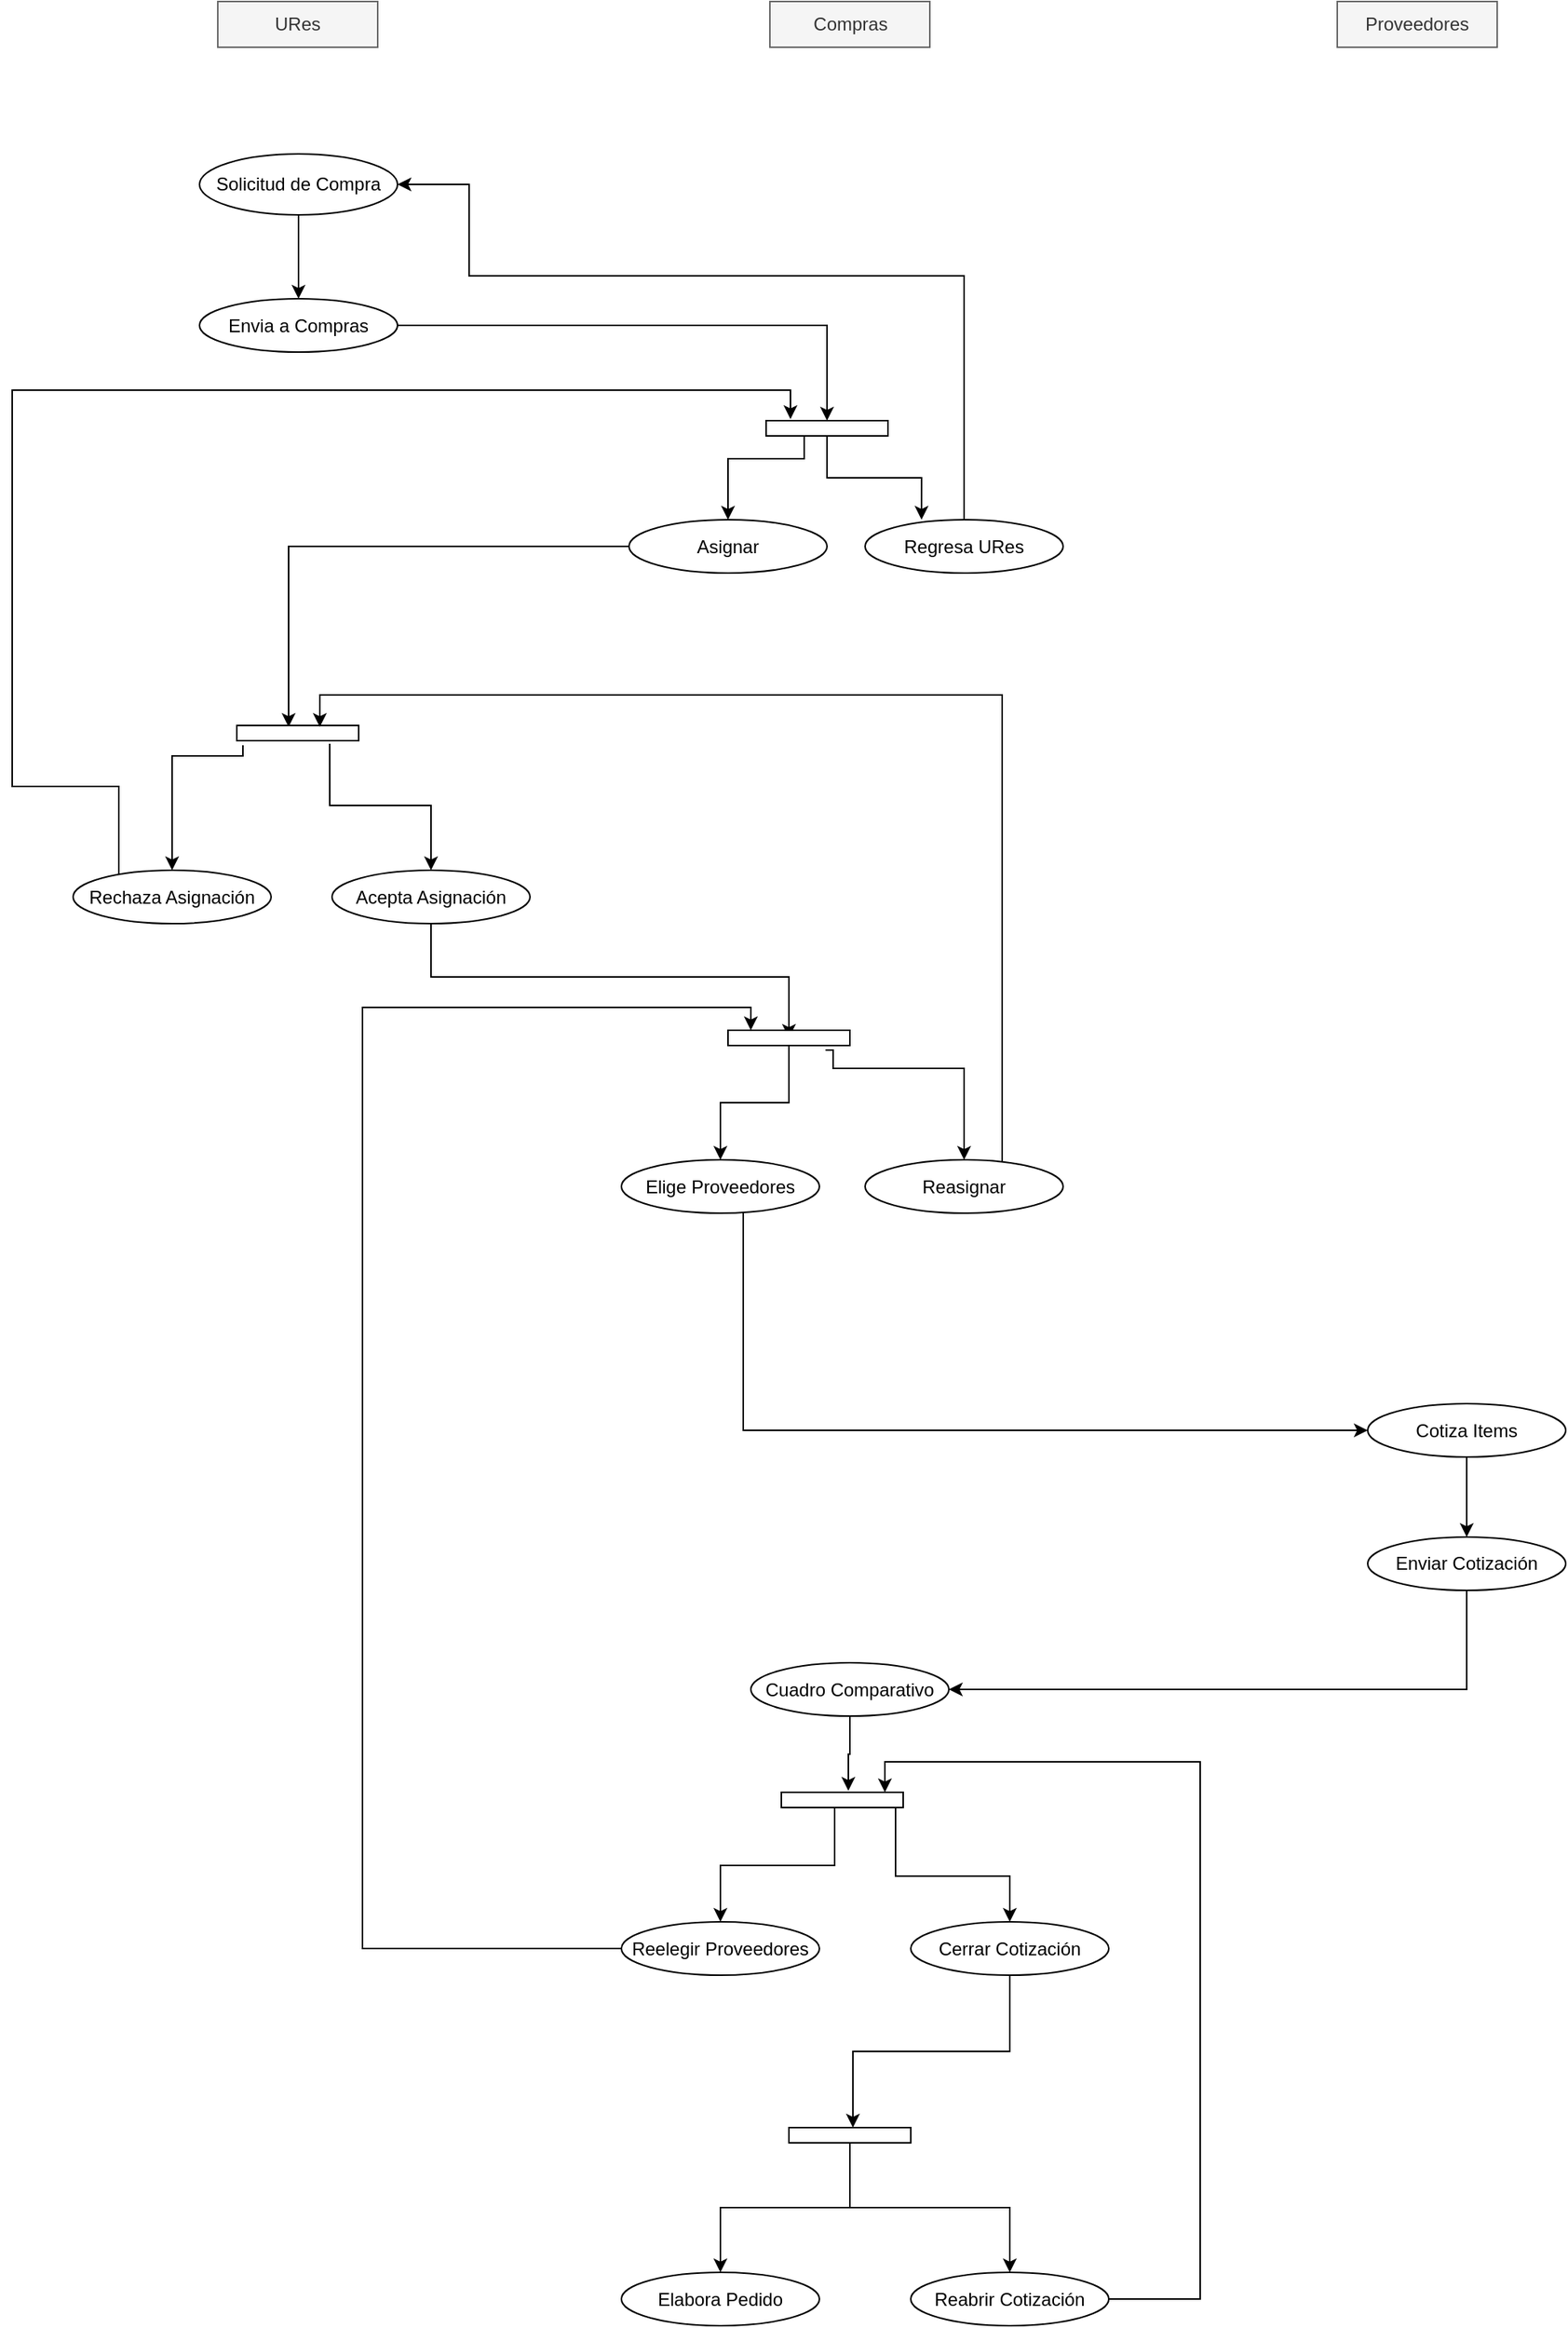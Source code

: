 <mxfile version="11.0.0" type="github"><diagram id="_S6pH7OQ6p_T5akiBH3L" name="Page-1"><mxGraphModel dx="1346" dy="616" grid="1" gridSize="10" guides="1" tooltips="1" connect="1" arrows="1" fold="1" page="0" pageScale="1" pageWidth="827" pageHeight="1169" background="none" math="0" shadow="0"><root><mxCell id="0"/><mxCell id="1" parent="0"/><mxCell id="mSJX2_BKe7hOK7B647Np-3" style="edgeStyle=orthogonalEdgeStyle;rounded=0;orthogonalLoop=1;jettySize=auto;html=1;" parent="1" source="1vLEVkyflFCgF7UIFMLY-1" target="mSJX2_BKe7hOK7B647Np-2" edge="1"><mxGeometry relative="1" as="geometry"/></mxCell><object label="Solicitud de Compra" Cuso="SOLCOMP.x" TDoc="30" Tabla="TREQCOMP" DContab="" xDContab="CNTA     TMOV    URes   Etiqx   Unids   UMed&#10;82200       0            x           x         x           x" Reglas="1. Debe estar en los primeros 10 dias del mes, (excepto registros TRSOLCUSU)" Ruta="Solicitud de Compra" id="1vLEVkyflFCgF7UIFMLY-1"><mxCell style="ellipse;whiteSpace=wrap;html=1;" parent="1" vertex="1"><mxGeometry x="33" y="110" width="130" height="40" as="geometry"/></mxCell></object><object label="URes" Rol="9100" id="jJlMNdfdE9VUrVzo2Z3c-5"><mxCell style="rounded=0;whiteSpace=wrap;html=1;fillColor=#f5f5f5;strokeColor=#666666;fontColor=#333333;" parent="1" vertex="1"><mxGeometry x="45" y="10" width="105" height="30" as="geometry"/></mxCell></object><mxCell id="6E4U1qlqD5wn5JsQJvs1-23" style="edgeStyle=orthogonalEdgeStyle;rounded=0;orthogonalLoop=1;jettySize=auto;html=1;" parent="1" source="mSJX2_BKe7hOK7B647Np-2" target="6E4U1qlqD5wn5JsQJvs1-1" edge="1"><mxGeometry relative="1" as="geometry"><mxPoint x="440" y="250" as="targetPoint"/></mxGeometry></mxCell><object label="Envia a Compras" Cuso="SOLCOMP.avFase" Ruta="Solicitud de Compra - Detalle - Enviar a Compras" Fase="0" id="mSJX2_BKe7hOK7B647Np-2"><mxCell style="ellipse;whiteSpace=wrap;html=1;" parent="1" vertex="1"><mxGeometry x="33" y="205" width="130" height="35" as="geometry"/></mxCell></object><mxCell id="6E4U1qlqD5wn5JsQJvs1-25" style="edgeStyle=orthogonalEdgeStyle;rounded=0;orthogonalLoop=1;jettySize=auto;html=1;entryX=0.285;entryY=0;entryDx=0;entryDy=0;entryPerimeter=0;" parent="1" source="6E4U1qlqD5wn5JsQJvs1-1" target="6E4U1qlqD5wn5JsQJvs1-6" edge="1"><mxGeometry relative="1" as="geometry"><mxPoint x="510" y="360" as="targetPoint"/></mxGeometry></mxCell><mxCell id="6E4U1qlqD5wn5JsQJvs1-26" style="edgeStyle=orthogonalEdgeStyle;rounded=0;orthogonalLoop=1;jettySize=auto;html=1;" parent="1" source="6E4U1qlqD5wn5JsQJvs1-1" target="6E4U1qlqD5wn5JsQJvs1-5" edge="1"><mxGeometry relative="1" as="geometry"><Array as="points"><mxPoint x="430" y="310"/><mxPoint x="380" y="310"/></Array></mxGeometry></mxCell><mxCell id="6E4U1qlqD5wn5JsQJvs1-1" value="" style="html=1;points=[];perimeter=orthogonalPerimeter;rotation=90;" parent="1" vertex="1"><mxGeometry x="440" y="250" width="10" height="80" as="geometry"/></mxCell><mxCell id="6E4U1qlqD5wn5JsQJvs1-28" style="edgeStyle=orthogonalEdgeStyle;rounded=0;orthogonalLoop=1;jettySize=auto;html=1;entryX=0.1;entryY=0.575;entryDx=0;entryDy=0;entryPerimeter=0;" parent="1" source="6E4U1qlqD5wn5JsQJvs1-5" target="6E4U1qlqD5wn5JsQJvs1-13" edge="1"><mxGeometry relative="1" as="geometry"/></mxCell><object label="Asignar" Cuso="SOLCOMP.asigna" Ruta="Solicitud de Compra - Detalle - Asignar" Fase="1" id="6E4U1qlqD5wn5JsQJvs1-5"><mxCell style="ellipse;whiteSpace=wrap;html=1;" parent="1" vertex="1"><mxGeometry x="315" y="350" width="130" height="35" as="geometry"/></mxCell></object><mxCell id="6E4U1qlqD5wn5JsQJvs1-24" style="edgeStyle=orthogonalEdgeStyle;rounded=0;orthogonalLoop=1;jettySize=auto;html=1;entryX=1;entryY=0.5;entryDx=0;entryDy=0;" parent="1" source="6E4U1qlqD5wn5JsQJvs1-6" target="1vLEVkyflFCgF7UIFMLY-1" edge="1"><mxGeometry relative="1" as="geometry"><mxPoint x="480" y="130" as="targetPoint"/><Array as="points"><mxPoint x="535" y="190"/><mxPoint x="210" y="190"/><mxPoint x="210" y="130"/></Array></mxGeometry></mxCell><object label="Regresa URes" Cuso="SOLCOMP.regURes" Ruta="Compras 2018 - Detalle - Regresar a URes" id="6E4U1qlqD5wn5JsQJvs1-6"><mxCell style="ellipse;whiteSpace=wrap;html=1;" parent="1" vertex="1"><mxGeometry x="470" y="350" width="130" height="35" as="geometry"/></mxCell></object><object label="Compras" Rol="100" id="6E4U1qlqD5wn5JsQJvs1-7"><mxCell style="rounded=0;whiteSpace=wrap;html=1;fillColor=#f5f5f5;strokeColor=#666666;fontColor=#333333;" parent="1" vertex="1"><mxGeometry x="407.5" y="10" width="105" height="30" as="geometry"/></mxCell></object><mxCell id="6E4U1qlqD5wn5JsQJvs1-29" style="edgeStyle=orthogonalEdgeStyle;rounded=0;orthogonalLoop=1;jettySize=auto;html=1;entryX=0.5;entryY=0;entryDx=0;entryDy=0;exitX=1.3;exitY=0.95;exitDx=0;exitDy=0;exitPerimeter=0;" parent="1" source="6E4U1qlqD5wn5JsQJvs1-13" target="6E4U1qlqD5wn5JsQJvs1-16" edge="1"><mxGeometry relative="1" as="geometry"><Array as="points"><mxPoint x="62" y="505"/><mxPoint x="15" y="505"/></Array></mxGeometry></mxCell><mxCell id="6E4U1qlqD5wn5JsQJvs1-30" style="edgeStyle=orthogonalEdgeStyle;rounded=0;orthogonalLoop=1;jettySize=auto;html=1;exitX=1.2;exitY=0.238;exitDx=0;exitDy=0;exitPerimeter=0;" parent="1" source="6E4U1qlqD5wn5JsQJvs1-13" target="6E4U1qlqD5wn5JsQJvs1-15" edge="1"><mxGeometry relative="1" as="geometry"/></mxCell><mxCell id="6E4U1qlqD5wn5JsQJvs1-13" value="" style="html=1;points=[];perimeter=orthogonalPerimeter;rotation=90;" parent="1" vertex="1"><mxGeometry x="92.5" y="450" width="10" height="80" as="geometry"/></mxCell><mxCell id="6E4U1qlqD5wn5JsQJvs1-32" style="edgeStyle=orthogonalEdgeStyle;rounded=0;orthogonalLoop=1;jettySize=auto;html=1;entryX=0.5;entryY=0.5;entryDx=0;entryDy=0;entryPerimeter=0;exitX=0.5;exitY=1;exitDx=0;exitDy=0;" parent="1" source="6E4U1qlqD5wn5JsQJvs1-15" target="6E4U1qlqD5wn5JsQJvs1-22" edge="1"><mxGeometry relative="1" as="geometry"/></mxCell><object label="Acepta Asignación" Cuso="SOLCOMP.asigna" Ruta="Solicitud de Compra - Detalle - Asignar" Fase="1" id="6E4U1qlqD5wn5JsQJvs1-15"><mxCell style="ellipse;whiteSpace=wrap;html=1;" parent="1" vertex="1"><mxGeometry x="120" y="580" width="130" height="35" as="geometry"/></mxCell></object><mxCell id="6E4U1qlqD5wn5JsQJvs1-31" style="edgeStyle=orthogonalEdgeStyle;rounded=0;orthogonalLoop=1;jettySize=auto;html=1;entryX=-0.1;entryY=0.8;entryDx=0;entryDy=0;entryPerimeter=0;" parent="1" source="6E4U1qlqD5wn5JsQJvs1-16" target="6E4U1qlqD5wn5JsQJvs1-1" edge="1"><mxGeometry relative="1" as="geometry"><Array as="points"><mxPoint x="-20" y="525"/><mxPoint x="-90" y="525"/><mxPoint x="-90" y="265"/><mxPoint x="421" y="265"/></Array></mxGeometry></mxCell><object label="Rechaza Asignación" Cuso="SOLCOMP.asigna" Ruta="Solicitud de Compra - Detalle - Asignar" Fase="1" id="6E4U1qlqD5wn5JsQJvs1-16"><mxCell style="ellipse;whiteSpace=wrap;html=1;" parent="1" vertex="1"><mxGeometry x="-50" y="580" width="130" height="35" as="geometry"/></mxCell></object><mxCell id="bwXeHrF6FcZ47SnuLpC6-1" style="edgeStyle=orthogonalEdgeStyle;rounded=0;orthogonalLoop=1;jettySize=auto;html=1;entryX=0.5;entryY=0;entryDx=0;entryDy=0;" parent="1" source="6E4U1qlqD5wn5JsQJvs1-22" target="6E4U1qlqD5wn5JsQJvs1-34" edge="1"><mxGeometry relative="1" as="geometry"/></mxCell><mxCell id="bwXeHrF6FcZ47SnuLpC6-2" style="edgeStyle=orthogonalEdgeStyle;rounded=0;orthogonalLoop=1;jettySize=auto;html=1;entryX=0.5;entryY=0;entryDx=0;entryDy=0;exitX=1.3;exitY=0.2;exitDx=0;exitDy=0;exitPerimeter=0;" parent="1" source="6E4U1qlqD5wn5JsQJvs1-22" target="6E4U1qlqD5wn5JsQJvs1-33" edge="1"><mxGeometry relative="1" as="geometry"><Array as="points"><mxPoint x="449" y="710"/><mxPoint x="535" y="710"/></Array></mxGeometry></mxCell><mxCell id="6E4U1qlqD5wn5JsQJvs1-22" value="" style="html=1;points=[];perimeter=orthogonalPerimeter;rotation=90;" parent="1" vertex="1"><mxGeometry x="415" y="650" width="10" height="80" as="geometry"/></mxCell><mxCell id="bwXeHrF6FcZ47SnuLpC6-3" style="edgeStyle=orthogonalEdgeStyle;rounded=0;orthogonalLoop=1;jettySize=auto;html=1;entryX=0.1;entryY=0.319;entryDx=0;entryDy=0;entryPerimeter=0;" parent="1" source="6E4U1qlqD5wn5JsQJvs1-33" target="6E4U1qlqD5wn5JsQJvs1-13" edge="1"><mxGeometry relative="1" as="geometry"><mxPoint x="111" y="480" as="targetPoint"/><Array as="points"><mxPoint x="560" y="465"/><mxPoint x="112" y="465"/></Array></mxGeometry></mxCell><object label="Reasignar" Cuso="SOLCOMP.asigna" Ruta="Solicitud de Compra - Detalle - Asignar" Fase="1" id="6E4U1qlqD5wn5JsQJvs1-33"><mxCell style="ellipse;whiteSpace=wrap;html=1;" parent="1" vertex="1"><mxGeometry x="470" y="770" width="130" height="35" as="geometry"/></mxCell></object><mxCell id="bwXeHrF6FcZ47SnuLpC6-7" style="edgeStyle=orthogonalEdgeStyle;rounded=0;orthogonalLoop=1;jettySize=auto;html=1;entryX=0;entryY=0.5;entryDx=0;entryDy=0;" parent="1" source="6E4U1qlqD5wn5JsQJvs1-34" target="bwXeHrF6FcZ47SnuLpC6-6" edge="1"><mxGeometry relative="1" as="geometry"><Array as="points"><mxPoint x="390" y="948"/></Array></mxGeometry></mxCell><object label="Elige Proveedores" Cuso="SOLCOMP.provs" Ruta="Solicitud de Compra - Detalle - Asignar" Fase="1" id="6E4U1qlqD5wn5JsQJvs1-34"><mxCell style="ellipse;whiteSpace=wrap;html=1;" parent="1" vertex="1"><mxGeometry x="310" y="770" width="130" height="35" as="geometry"/></mxCell></object><object label="Proveedores" Rol="9" id="bwXeHrF6FcZ47SnuLpC6-5"><mxCell style="rounded=0;whiteSpace=wrap;html=1;fillColor=#f5f5f5;strokeColor=#666666;fontColor=#333333;" parent="1" vertex="1"><mxGeometry x="780" y="10" width="105" height="30" as="geometry"/></mxCell></object><mxCell id="bwXeHrF6FcZ47SnuLpC6-9" style="edgeStyle=orthogonalEdgeStyle;rounded=0;orthogonalLoop=1;jettySize=auto;html=1;entryX=0.5;entryY=0;entryDx=0;entryDy=0;" parent="1" source="bwXeHrF6FcZ47SnuLpC6-6" target="bwXeHrF6FcZ47SnuLpC6-8" edge="1"><mxGeometry relative="1" as="geometry"/></mxCell><object label="Cotiza Items" Cuso="SOLCOMP.capCotiz" Ruta="Cotizaciones - Items - Cotizar" Fase="1" id="bwXeHrF6FcZ47SnuLpC6-6"><mxCell style="ellipse;whiteSpace=wrap;html=1;" parent="1" vertex="1"><mxGeometry x="800" y="930" width="130" height="35" as="geometry"/></mxCell></object><mxCell id="bwXeHrF6FcZ47SnuLpC6-13" style="edgeStyle=orthogonalEdgeStyle;rounded=0;orthogonalLoop=1;jettySize=auto;html=1;entryX=1;entryY=0.5;entryDx=0;entryDy=0;" parent="1" source="bwXeHrF6FcZ47SnuLpC6-8" target="bwXeHrF6FcZ47SnuLpC6-12" edge="1"><mxGeometry relative="1" as="geometry"><Array as="points"><mxPoint x="865" y="1118"/></Array></mxGeometry></mxCell><object label="Enviar Cotización" Cuso="SOLCOMP.cotizaR" Ruta="Cotizaciones - Detalle - Enviar" Fase="1" id="bwXeHrF6FcZ47SnuLpC6-8"><mxCell style="ellipse;whiteSpace=wrap;html=1;" parent="1" vertex="1"><mxGeometry x="800" y="1017.5" width="130" height="35" as="geometry"/></mxCell></object><mxCell id="bwXeHrF6FcZ47SnuLpC6-19" style="edgeStyle=orthogonalEdgeStyle;rounded=0;orthogonalLoop=1;jettySize=auto;html=1;entryX=-0.1;entryY=0.45;entryDx=0;entryDy=0;entryPerimeter=0;" parent="1" source="bwXeHrF6FcZ47SnuLpC6-12" target="bwXeHrF6FcZ47SnuLpC6-15" edge="1"><mxGeometry relative="1" as="geometry"><mxPoint x="460" y="1180" as="targetPoint"/></mxGeometry></mxCell><object label="Cuadro Comparativo" Cuso="SOLCOMP.compara" Ruta="Cotizaciones - Detalle - Enviar" Fase="1" id="bwXeHrF6FcZ47SnuLpC6-12"><mxCell style="ellipse;whiteSpace=wrap;html=1;" parent="1" vertex="1"><mxGeometry x="395" y="1100" width="130" height="35" as="geometry"/></mxCell></object><mxCell id="jRH5uKmg_sc-CRhzNyxn-1" style="edgeStyle=orthogonalEdgeStyle;rounded=0;orthogonalLoop=1;jettySize=auto;html=1;entryX=0;entryY=0.813;entryDx=0;entryDy=0;entryPerimeter=0;" edge="1" parent="1" source="bwXeHrF6FcZ47SnuLpC6-14" target="6E4U1qlqD5wn5JsQJvs1-22"><mxGeometry relative="1" as="geometry"><mxPoint x="380" y="670" as="targetPoint"/><Array as="points"><mxPoint x="140" y="1288"/><mxPoint x="140" y="670"/><mxPoint x="395" y="670"/></Array></mxGeometry></mxCell><object label="Reelegir Proveedores" Cuso="SOLCOMP.compara" Ruta="Cotizaciones - Detalle - Enviar" Fase="1" id="bwXeHrF6FcZ47SnuLpC6-14"><mxCell style="ellipse;whiteSpace=wrap;html=1;" parent="1" vertex="1"><mxGeometry x="310" y="1270" width="130" height="35" as="geometry"/></mxCell></object><mxCell id="bwXeHrF6FcZ47SnuLpC6-17" style="edgeStyle=orthogonalEdgeStyle;rounded=0;orthogonalLoop=1;jettySize=auto;html=1;entryX=0.5;entryY=0;entryDx=0;entryDy=0;" parent="1" source="bwXeHrF6FcZ47SnuLpC6-15" target="bwXeHrF6FcZ47SnuLpC6-14" edge="1"><mxGeometry relative="1" as="geometry"><Array as="points"><mxPoint x="450" y="1190"/><mxPoint x="450" y="1233"/><mxPoint x="375" y="1233"/></Array></mxGeometry></mxCell><mxCell id="bwXeHrF6FcZ47SnuLpC6-18" style="edgeStyle=orthogonalEdgeStyle;rounded=0;orthogonalLoop=1;jettySize=auto;html=1;" parent="1" source="bwXeHrF6FcZ47SnuLpC6-15" target="bwXeHrF6FcZ47SnuLpC6-16" edge="1"><mxGeometry relative="1" as="geometry"><Array as="points"><mxPoint x="490" y="1190"/><mxPoint x="490" y="1240"/><mxPoint x="565" y="1240"/></Array></mxGeometry></mxCell><mxCell id="bwXeHrF6FcZ47SnuLpC6-15" value="" style="html=1;points=[];perimeter=orthogonalPerimeter;rotation=90;" parent="1" vertex="1"><mxGeometry x="450" y="1150" width="10" height="80" as="geometry"/></mxCell><mxCell id="jRH5uKmg_sc-CRhzNyxn-5" style="edgeStyle=orthogonalEdgeStyle;rounded=0;orthogonalLoop=1;jettySize=auto;html=1;entryX=0;entryY=0.475;entryDx=0;entryDy=0;entryPerimeter=0;" edge="1" parent="1" source="bwXeHrF6FcZ47SnuLpC6-16" target="jRH5uKmg_sc-CRhzNyxn-4"><mxGeometry relative="1" as="geometry"/></mxCell><object label="Cerrar Cotización" Cuso="SOLCOMP.compara" Ruta="Cotizaciones - Detalle - Enviar" Fase="1" id="bwXeHrF6FcZ47SnuLpC6-16"><mxCell style="ellipse;whiteSpace=wrap;html=1;" parent="1" vertex="1"><mxGeometry x="500" y="1270" width="130" height="35" as="geometry"/></mxCell></object><object label="Elabora Pedido" Cuso="SOLCOMP.compara" Ruta="Cotizaciones - Detalle - Enviar" Fase="1" id="jRH5uKmg_sc-CRhzNyxn-2"><mxCell style="ellipse;whiteSpace=wrap;html=1;" vertex="1" parent="1"><mxGeometry x="310" y="1500" width="130" height="35" as="geometry"/></mxCell></object><mxCell id="jRH5uKmg_sc-CRhzNyxn-6" style="edgeStyle=orthogonalEdgeStyle;rounded=0;orthogonalLoop=1;jettySize=auto;html=1;entryX=0;entryY=0.15;entryDx=0;entryDy=0;entryPerimeter=0;" edge="1" parent="1" source="jRH5uKmg_sc-CRhzNyxn-3" target="bwXeHrF6FcZ47SnuLpC6-15"><mxGeometry relative="1" as="geometry"><Array as="points"><mxPoint x="690" y="1518"/><mxPoint x="690" y="1165"/><mxPoint x="483" y="1165"/></Array></mxGeometry></mxCell><object label="Reabrir Cotización" Cuso="SOLCOMP.compara" Ruta="Cotizaciones - Detalle - Enviar" Fase="1" id="jRH5uKmg_sc-CRhzNyxn-3"><mxCell style="ellipse;whiteSpace=wrap;html=1;" vertex="1" parent="1"><mxGeometry x="500" y="1500" width="130" height="35" as="geometry"/></mxCell></object><mxCell id="jRH5uKmg_sc-CRhzNyxn-7" style="edgeStyle=orthogonalEdgeStyle;rounded=0;orthogonalLoop=1;jettySize=auto;html=1;" edge="1" parent="1" source="jRH5uKmg_sc-CRhzNyxn-4" target="jRH5uKmg_sc-CRhzNyxn-3"><mxGeometry relative="1" as="geometry"/></mxCell><mxCell id="jRH5uKmg_sc-CRhzNyxn-8" style="edgeStyle=orthogonalEdgeStyle;rounded=0;orthogonalLoop=1;jettySize=auto;html=1;entryX=0.5;entryY=0;entryDx=0;entryDy=0;" edge="1" parent="1" source="jRH5uKmg_sc-CRhzNyxn-4" target="jRH5uKmg_sc-CRhzNyxn-2"><mxGeometry relative="1" as="geometry"/></mxCell><mxCell id="jRH5uKmg_sc-CRhzNyxn-4" value="" style="html=1;points=[];perimeter=orthogonalPerimeter;rotation=90;" vertex="1" parent="1"><mxGeometry x="455" y="1370" width="10" height="80" as="geometry"/></mxCell></root></mxGraphModel></diagram></mxfile>